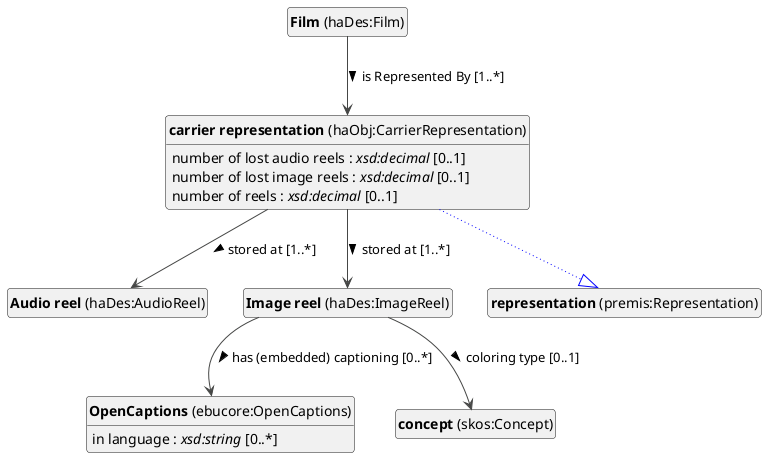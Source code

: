 @startuml
!theme vibrant
skinparam classFontSize 14
!define LIGHTORANGE
skinparam componentStyle uml2
skinparam wrapMessageWidth 1000
skinparam wrapWidth 1000
' skinparam ArrowColor #Maroon
' Remove shadows
skinparam shadowing false
'skinparam linetype polyline
skinparam ArrowMessageAlignment left
top to bottom direction


class "<b>OpenCaptions</b> (ebucore:OpenCaptions)" as ebucore_OpenCaptions [[#ebucore%3AOpenCaptions]]
class "<b>Audio reel</b> (haDes:AudioReel)" as haDes_AudioReel [[#haDes%3AAudioReel]]
class "<b>Film</b> (haDes:Film)" as haDes_Film [[#haDes%3AFilm]]
class "<b>Image reel</b> (haDes:ImageReel)" as haDes_ImageReel [[#haDes%3AImageReel]]
class "<b>carrier representation</b> (haObj:CarrierRepresentation)" as haObj_CarrierRepresentation [[../../dvd/en#haObj%3ACarrierRepresentation]]
class "<b>representation</b> (premis:Representation)" as premis_Representation [[#premis%3ARepresentation]]
class "<b>concept</b> (skos:Concept)" as skos_Concept [[../../terms/en#skos%3AConcept]]


ebucore_OpenCaptions : in language : <i>xsd:string</i> [0..*]





haDes_Film --> haObj_CarrierRepresentation :is Represented By [1..*]  > 


haDes_ImageReel --> ebucore_OpenCaptions :has (embedded) captioning [0..*]  > 
haDes_ImageReel --> skos_Concept :coloring type [0..1]  > 

haObj_CarrierRepresentation --|> premis_Representation #blue;line.dotted;text:blue

haObj_CarrierRepresentation : number of lost audio reels : <i>xsd:decimal</i> [0..1]
haObj_CarrierRepresentation : number of lost image reels : <i>xsd:decimal</i> [0..1]
haObj_CarrierRepresentation : number of reels : <i>xsd:decimal</i> [0..1]
haObj_CarrierRepresentation --> haDes_AudioReel :stored at [1..*]  > 
haObj_CarrierRepresentation --> haDes_ImageReel :stored at [1..*]  > 





hide circle
hide methods
hide empty members
@enduml


